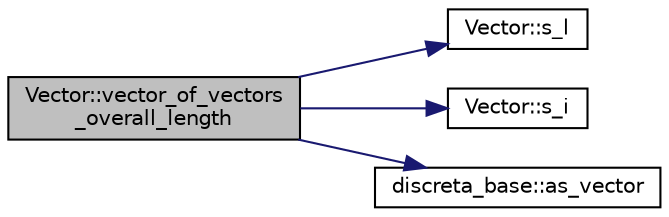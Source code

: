 digraph "Vector::vector_of_vectors_overall_length"
{
  edge [fontname="Helvetica",fontsize="10",labelfontname="Helvetica",labelfontsize="10"];
  node [fontname="Helvetica",fontsize="10",shape=record];
  rankdir="LR";
  Node6684 [label="Vector::vector_of_vectors\l_overall_length",height=0.2,width=0.4,color="black", fillcolor="grey75", style="filled", fontcolor="black"];
  Node6684 -> Node6685 [color="midnightblue",fontsize="10",style="solid",fontname="Helvetica"];
  Node6685 [label="Vector::s_l",height=0.2,width=0.4,color="black", fillcolor="white", style="filled",URL="$d5/db2/class_vector.html#ad2dc082288f858d22a528832289e0704"];
  Node6684 -> Node6686 [color="midnightblue",fontsize="10",style="solid",fontname="Helvetica"];
  Node6686 [label="Vector::s_i",height=0.2,width=0.4,color="black", fillcolor="white", style="filled",URL="$d5/db2/class_vector.html#a1c4fe1752523df8119f70dd550244871"];
  Node6684 -> Node6687 [color="midnightblue",fontsize="10",style="solid",fontname="Helvetica"];
  Node6687 [label="discreta_base::as_vector",height=0.2,width=0.4,color="black", fillcolor="white", style="filled",URL="$d7/d71/classdiscreta__base.html#a7bdd6cae39c380b128ee9e17e42cf020"];
}
